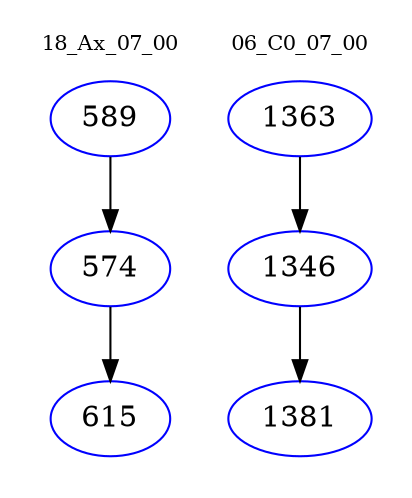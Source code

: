 digraph{
subgraph cluster_0 {
color = white
label = "18_Ax_07_00";
fontsize=10;
T0_589 [label="589", color="blue"]
T0_589 -> T0_574 [color="black"]
T0_574 [label="574", color="blue"]
T0_574 -> T0_615 [color="black"]
T0_615 [label="615", color="blue"]
}
subgraph cluster_1 {
color = white
label = "06_C0_07_00";
fontsize=10;
T1_1363 [label="1363", color="blue"]
T1_1363 -> T1_1346 [color="black"]
T1_1346 [label="1346", color="blue"]
T1_1346 -> T1_1381 [color="black"]
T1_1381 [label="1381", color="blue"]
}
}
